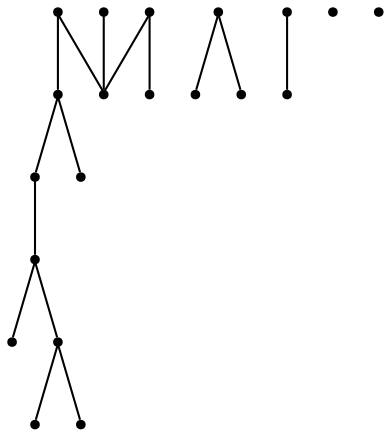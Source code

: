 graph {
  node [shape=point,comment="{\"directed\":false,\"doi\":\"10.1007/978-3-662-45803-7_29\",\"figure\":\"4 (2)\"}"]

  v0 [pos="1797.7928217190506,797.9081865975375"]
  v1 [pos="1746.6934614665518,853.9375379104058"]
  v2 [pos="1723.806070581591,741.0659426542688"]
  v3 [pos="1693.2215563854595,794.781549257414"]
  v4 [pos="1655.5068101203876,741.0659426542688"]
  v5 [pos="1627.1742093504624,910.8463195867832"]
  v6 [pos="1558.8122154700852,797.9081865975375"]
  v7 [pos="1511.0904072361086,851.6905217685901"]
  v8 [pos="1462.0550146489238,797.9081865975375"]
  v9 [pos="1502.0211653469428,996.1370066836846"]
  v10 [pos="1393.7558814360355,917.4124361135213"]
  v11 [pos="1465.6158042406923,1153.156705915581"]
  v12 [pos="1598.5866029577696,1093.7505964532352"]
  v13 [pos="1346.0920984335867,1096.314461972312"]
  v14 [pos="1198.1773848800835,999.5804297894699"]
  v15 [pos="1223.1954215472897,916.5369496691828"]
  v16 [pos="1262.9070756158003,832.051012917942"]
  v17 [pos="1205.991067647569,746.7563819018699"]
  v18 [pos="1120.679598241924,917.4082377479522"]
  v19 [pos="1143.4459759795536,746.7563819018699"]

  v1 -- v0 [id="-3",pos="1746.6934614665518,853.9375379104058 1797.7928217190506,797.9081865975375 1797.7928217190506,797.9081865975375 1797.7928217190506,797.9081865975375"]
  v15 -- v16 [id="-10",pos="1223.1954215472897,916.5369496691828 1262.9070756158003,832.051012917942 1262.9070756158003,832.051012917942 1262.9070756158003,832.051012917942"]
  v13 -- v14 [id="-12",pos="1346.0920984335867,1096.314461972312 1198.1773848800835,999.5804297894699 1198.1773848800835,999.5804297894699 1198.1773848800835,999.5804297894699"]
  v13 -- v9 [id="-13",pos="1346.0920984335867,1096.314461972312 1502.0211653469428,996.1370066836846 1502.0211653469428,996.1370066836846 1502.0211653469428,996.1370066836846"]
  v11 -- v12 [id="-17",pos="1465.6158042406923,1153.156705915581 1598.5866029577696,1093.7505964532352 1598.5866029577696,1093.7505964532352 1598.5866029577696,1093.7505964532352"]
  v9 -- v10 [id="-18",pos="1502.0211653469428,996.1370066836846 1393.7558814360355,917.4124361135213 1393.7558814360355,917.4124361135213 1393.7558814360355,917.4124361135213"]
  v9 -- v5 [id="-19",pos="1502.0211653469428,996.1370066836846 1627.1742093504624,910.8463195867832 1627.1742093504624,910.8463195867832 1627.1742093504624,910.8463195867832"]
  v7 -- v8 [id="-20",pos="1511.0904072361086,851.6905217685901 1462.0550146489238,797.9081865975375 1462.0550146489238,797.9081865975375 1462.0550146489238,797.9081865975375"]
  v7 -- v6 [id="-21",pos="1511.0904072361086,851.6905217685901 1558.8122154700852,797.9081865975375 1558.8122154700852,797.9081865975375 1558.8122154700852,797.9081865975375"]
  v3 -- v2 [id="-23",pos="1693.2215563854595,794.781549257414 1723.806070581591,741.0659426542688 1723.806070581591,741.0659426542688 1723.806070581591,741.0659426542688"]
  v5 -- v1 [id="-25",pos="1627.1742093504624,910.8463195867832 1746.6934614665518,853.9375379104058 1746.6934614665518,853.9375379104058 1746.6934614665518,853.9375379104058"]
  v3 -- v4 [id="-27",pos="1693.2215563854595,794.781549257414 1655.5068101203876,741.0659426542688 1655.5068101203876,741.0659426542688 1655.5068101203876,741.0659426542688"]
  v18 -- v14 [id="-6",pos="1120.679598241924,917.4082377479522 1198.1773848800835,999.5804297894699 1198.1773848800835,999.5804297894699 1198.1773848800835,999.5804297894699"]
  v15 -- v14 [id="-7",pos="1223.1954215472897,916.5369496691828 1198.1773848800835,999.5804297894699 1198.1773848800835,999.5804297894699 1198.1773848800835,999.5804297894699"]
  v1 -- v3 [id="-11",pos="1746.6934614665518,853.9375379104058 1693.2215563854595,794.781549257414 1693.2215563854595,794.781549257414 1693.2215563854595,794.781549257414"]
}